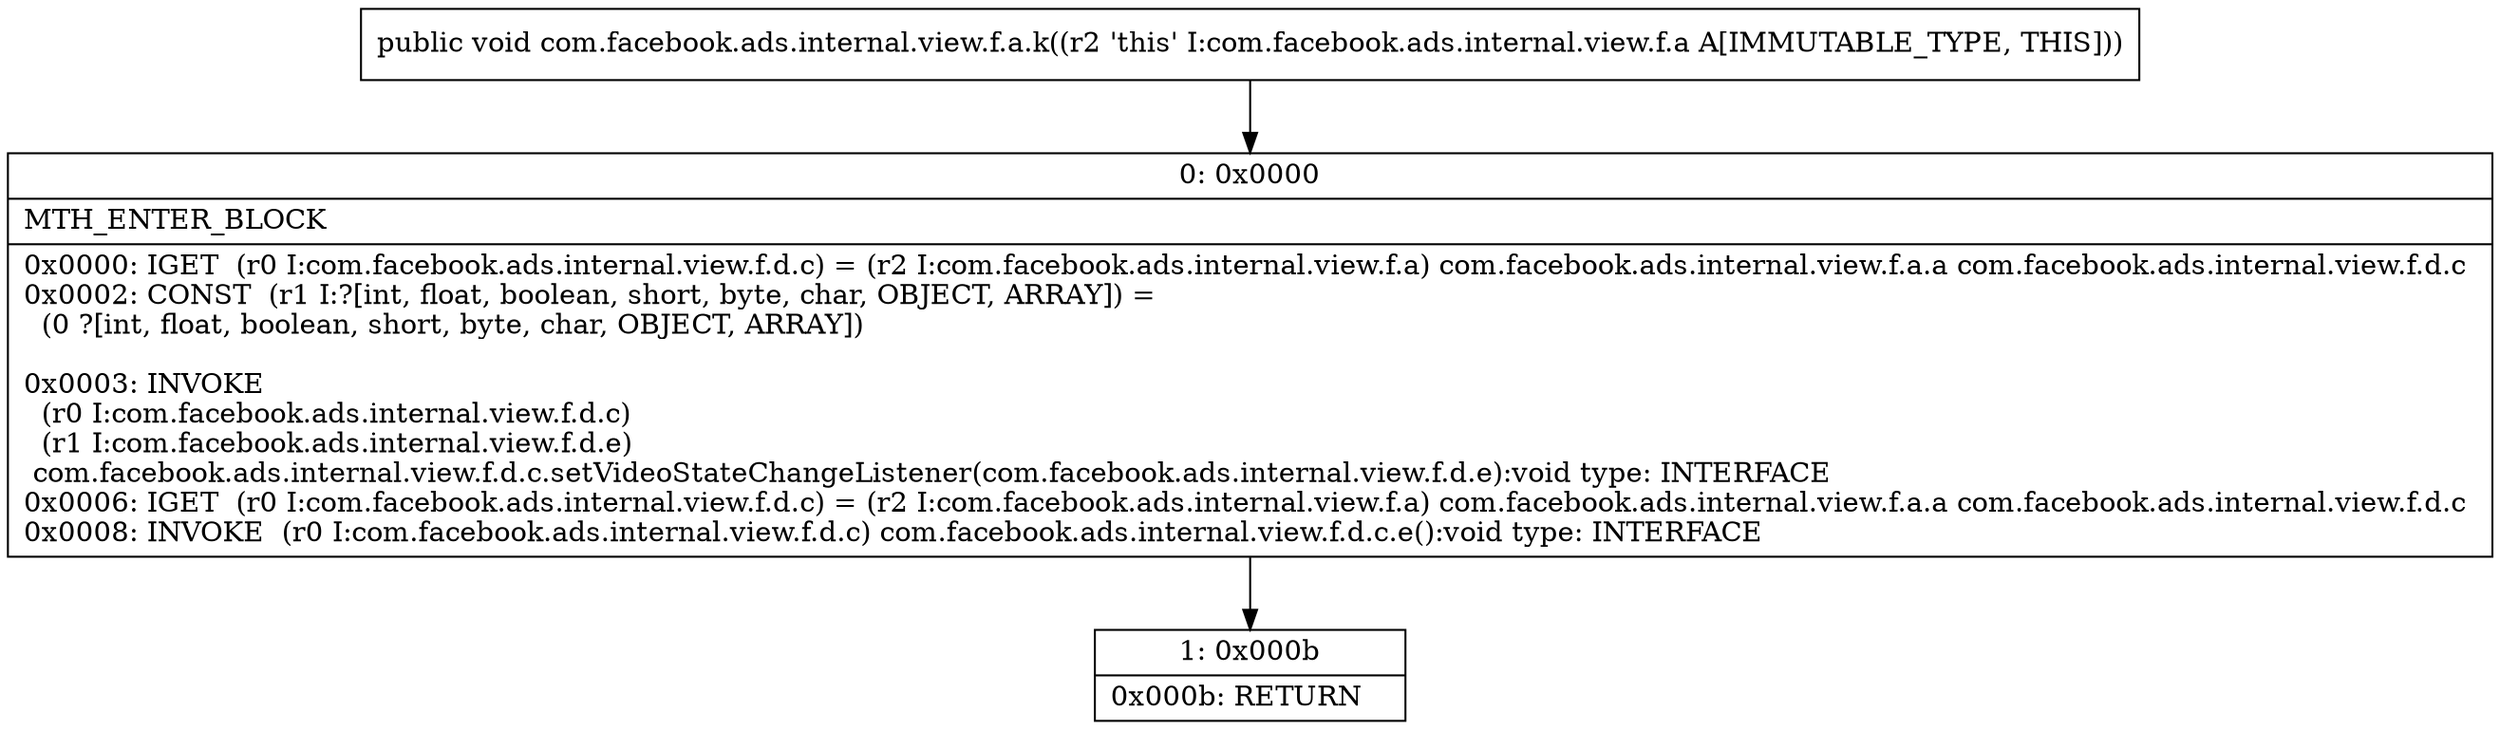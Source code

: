 digraph "CFG forcom.facebook.ads.internal.view.f.a.k()V" {
Node_0 [shape=record,label="{0\:\ 0x0000|MTH_ENTER_BLOCK\l|0x0000: IGET  (r0 I:com.facebook.ads.internal.view.f.d.c) = (r2 I:com.facebook.ads.internal.view.f.a) com.facebook.ads.internal.view.f.a.a com.facebook.ads.internal.view.f.d.c \l0x0002: CONST  (r1 I:?[int, float, boolean, short, byte, char, OBJECT, ARRAY]) = \l  (0 ?[int, float, boolean, short, byte, char, OBJECT, ARRAY])\l \l0x0003: INVOKE  \l  (r0 I:com.facebook.ads.internal.view.f.d.c)\l  (r1 I:com.facebook.ads.internal.view.f.d.e)\l com.facebook.ads.internal.view.f.d.c.setVideoStateChangeListener(com.facebook.ads.internal.view.f.d.e):void type: INTERFACE \l0x0006: IGET  (r0 I:com.facebook.ads.internal.view.f.d.c) = (r2 I:com.facebook.ads.internal.view.f.a) com.facebook.ads.internal.view.f.a.a com.facebook.ads.internal.view.f.d.c \l0x0008: INVOKE  (r0 I:com.facebook.ads.internal.view.f.d.c) com.facebook.ads.internal.view.f.d.c.e():void type: INTERFACE \l}"];
Node_1 [shape=record,label="{1\:\ 0x000b|0x000b: RETURN   \l}"];
MethodNode[shape=record,label="{public void com.facebook.ads.internal.view.f.a.k((r2 'this' I:com.facebook.ads.internal.view.f.a A[IMMUTABLE_TYPE, THIS])) }"];
MethodNode -> Node_0;
Node_0 -> Node_1;
}

